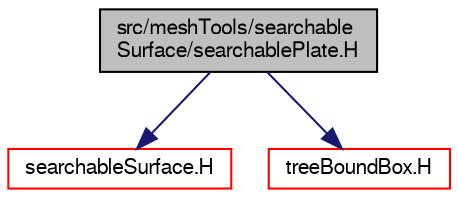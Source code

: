 digraph "src/meshTools/searchableSurface/searchablePlate.H"
{
  bgcolor="transparent";
  edge [fontname="FreeSans",fontsize="10",labelfontname="FreeSans",labelfontsize="10"];
  node [fontname="FreeSans",fontsize="10",shape=record];
  Node0 [label="src/meshTools/searchable\lSurface/searchablePlate.H",height=0.2,width=0.4,color="black", fillcolor="grey75", style="filled", fontcolor="black"];
  Node0 -> Node1 [color="midnightblue",fontsize="10",style="solid",fontname="FreeSans"];
  Node1 [label="searchableSurface.H",height=0.2,width=0.4,color="red",URL="$a07820.html"];
  Node0 -> Node162 [color="midnightblue",fontsize="10",style="solid",fontname="FreeSans"];
  Node162 [label="treeBoundBox.H",height=0.2,width=0.4,color="red",URL="$a12128.html"];
}
